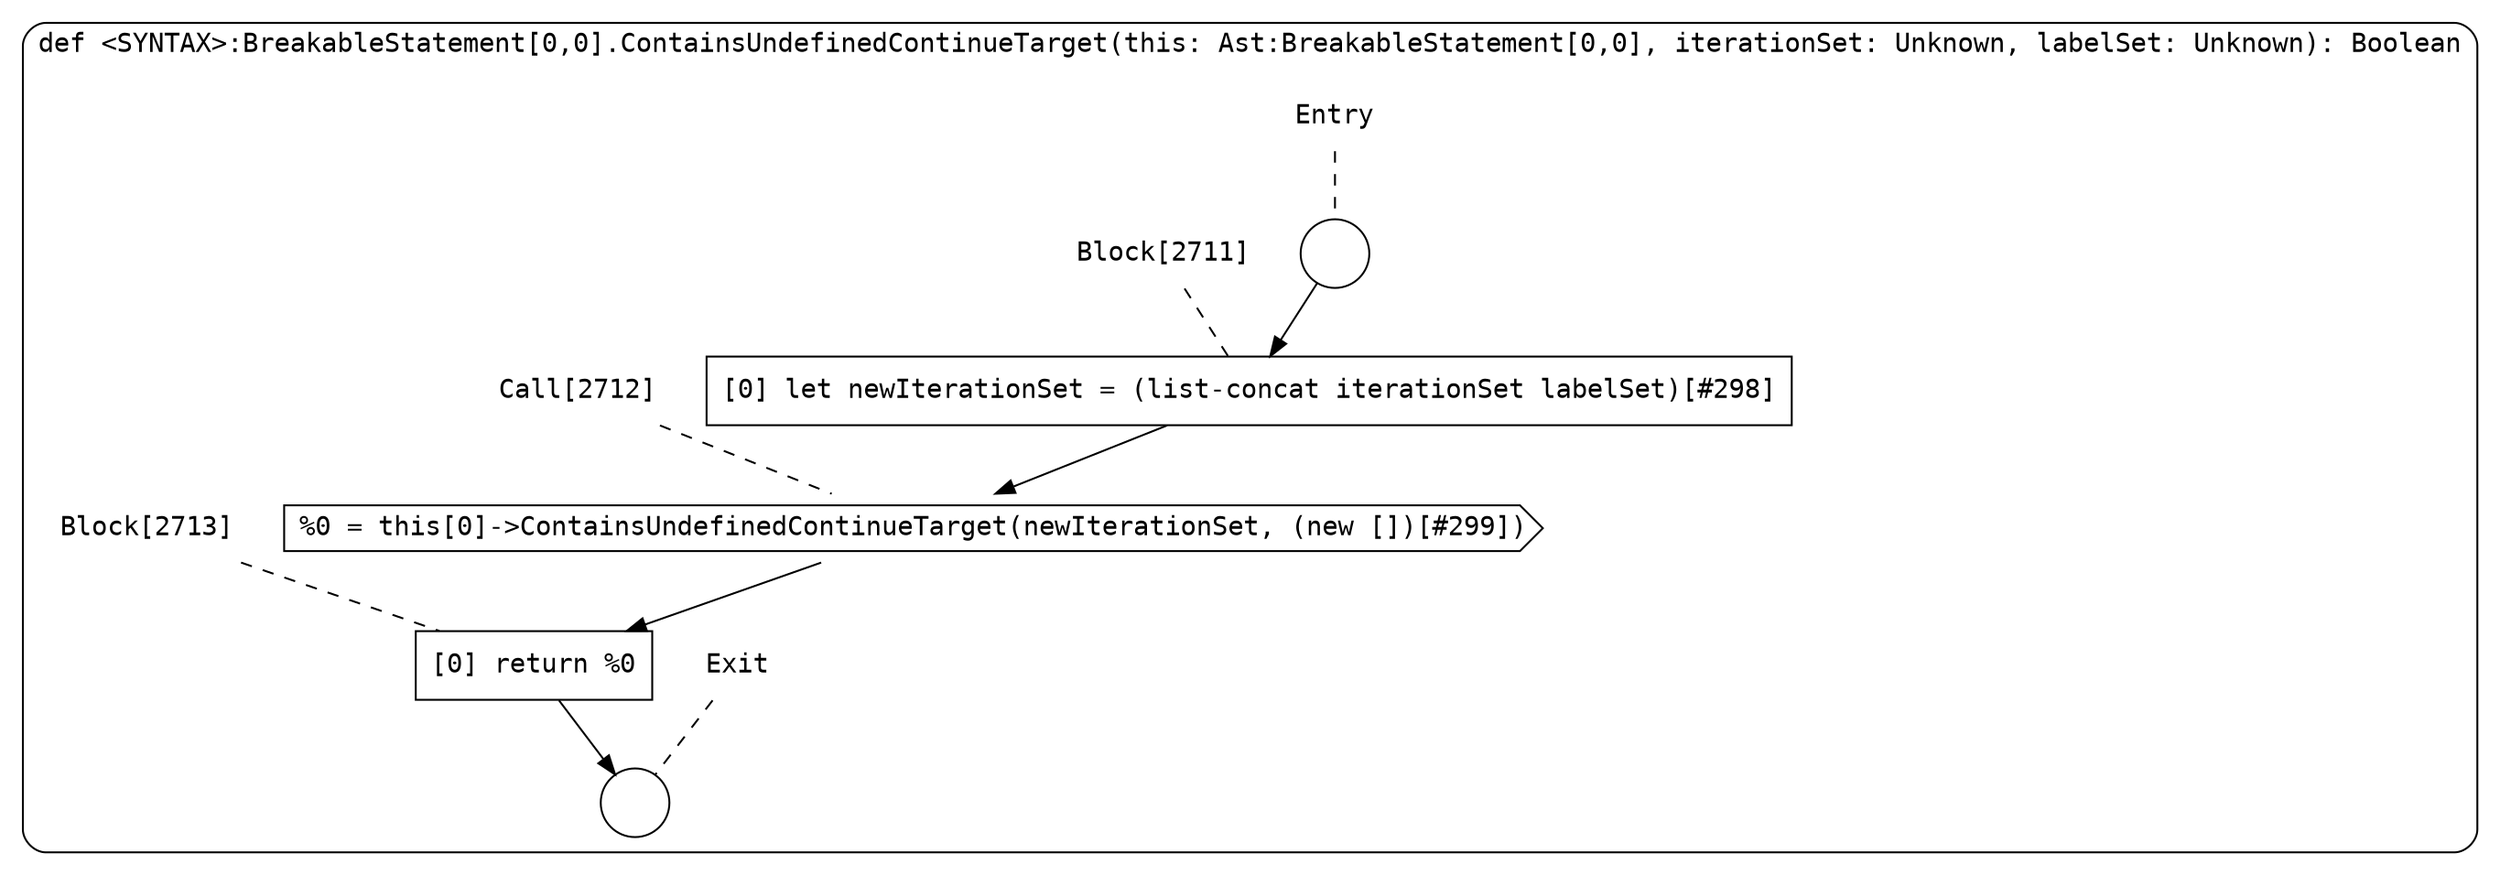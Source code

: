 digraph {
  graph [fontname = "Consolas"]
  node [fontname = "Consolas"]
  edge [fontname = "Consolas"]
  subgraph cluster614 {
    label = "def <SYNTAX>:BreakableStatement[0,0].ContainsUndefinedContinueTarget(this: Ast:BreakableStatement[0,0], iterationSet: Unknown, labelSet: Unknown): Boolean"
    style = rounded
    cluster614_entry_name [shape=none, label=<<font color="black">Entry</font>>]
    cluster614_entry_name -> cluster614_entry [arrowhead=none, color="black", style=dashed]
    cluster614_entry [shape=circle label=" " color="black" fillcolor="white" style=filled]
    cluster614_entry -> node2711 [color="black"]
    cluster614_exit_name [shape=none, label=<<font color="black">Exit</font>>]
    cluster614_exit_name -> cluster614_exit [arrowhead=none, color="black", style=dashed]
    cluster614_exit [shape=circle label=" " color="black" fillcolor="white" style=filled]
    node2711_name [shape=none, label=<<font color="black">Block[2711]</font>>]
    node2711_name -> node2711 [arrowhead=none, color="black", style=dashed]
    node2711 [shape=box, label=<<font color="black">[0] let newIterationSet = (list-concat iterationSet labelSet)[#298]<BR ALIGN="LEFT"/></font>> color="black" fillcolor="white", style=filled]
    node2711 -> node2712 [color="black"]
    node2712_name [shape=none, label=<<font color="black">Call[2712]</font>>]
    node2712_name -> node2712 [arrowhead=none, color="black", style=dashed]
    node2712 [shape=cds, label=<<font color="black">%0 = this[0]-&gt;ContainsUndefinedContinueTarget(newIterationSet, (new [])[#299])</font>> color="black" fillcolor="white", style=filled]
    node2712 -> node2713 [color="black"]
    node2713_name [shape=none, label=<<font color="black">Block[2713]</font>>]
    node2713_name -> node2713 [arrowhead=none, color="black", style=dashed]
    node2713 [shape=box, label=<<font color="black">[0] return %0<BR ALIGN="LEFT"/></font>> color="black" fillcolor="white", style=filled]
    node2713 -> cluster614_exit [color="black"]
  }
}